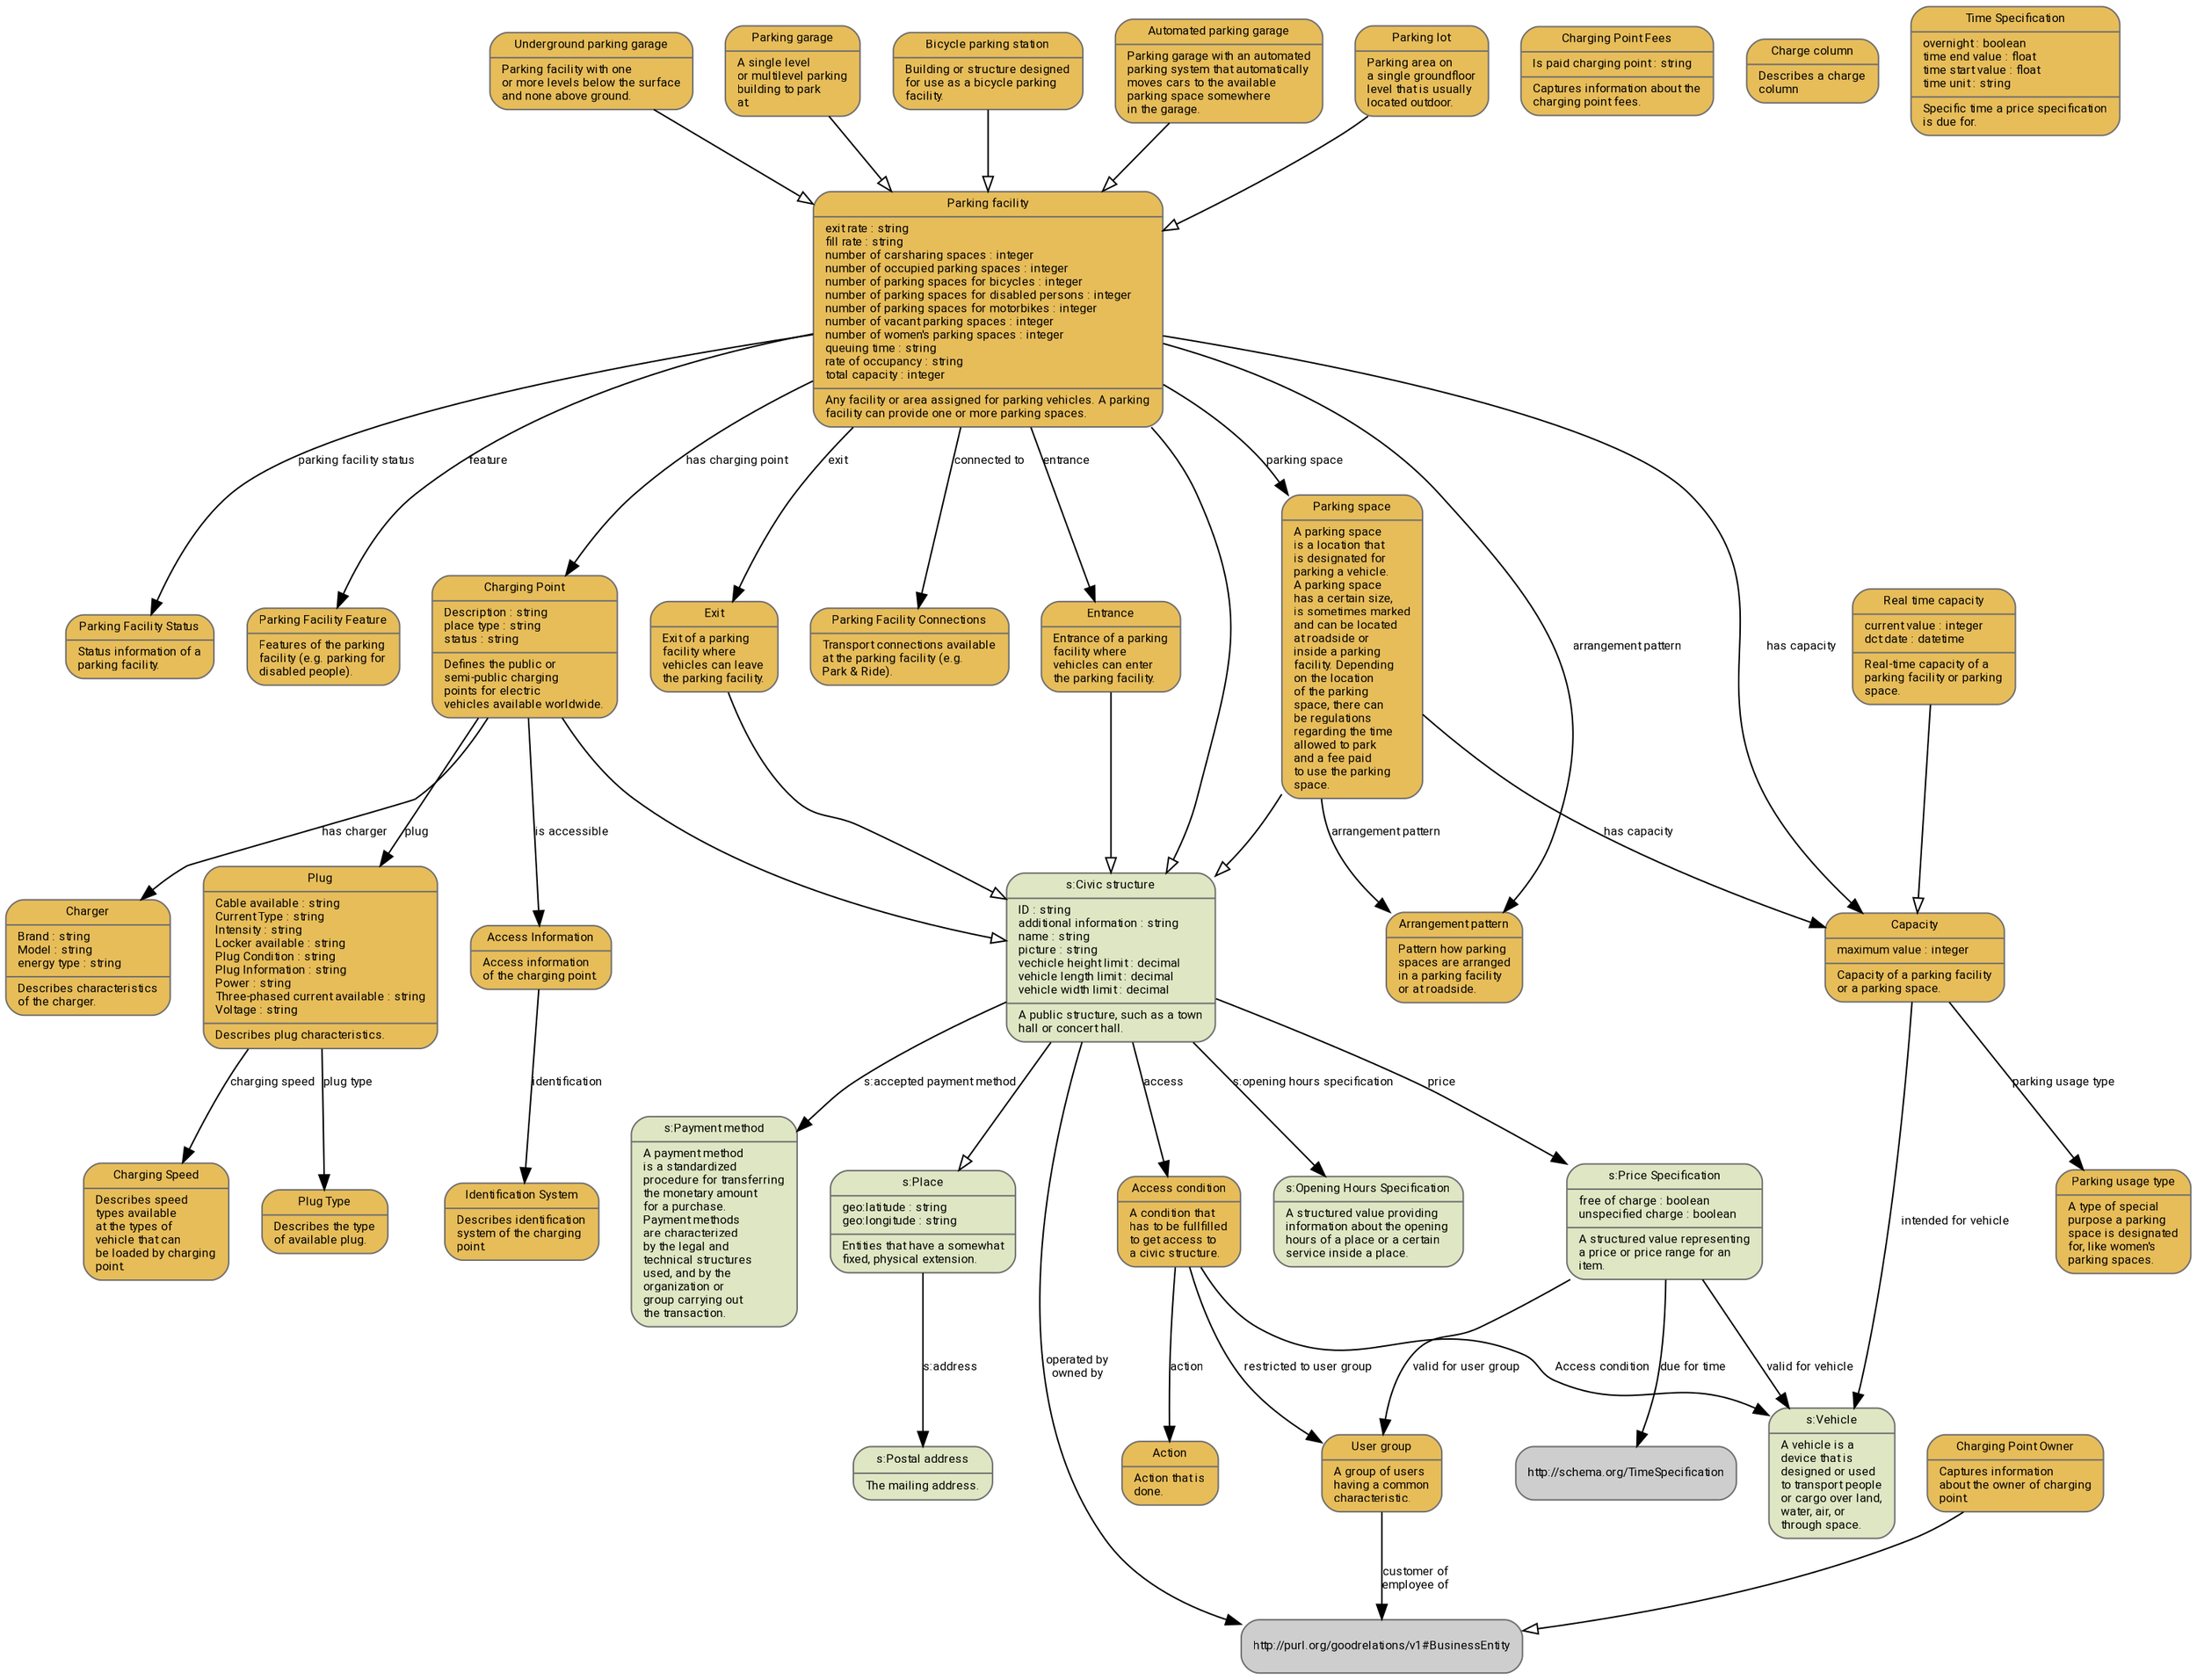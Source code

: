 digraph "MobiVoc: Open Mobility Vocabulary" {
        fontname = "Roboto"
        fontsize = 8
        dpi = 300
        overlap=false
        forcelabels=true
        nodesep=0.3
        ratio = fill
        margin=0

        node [
                fontname = "Roboto"
                fontsize = 8
                shape = "Mrecord"
                style=filled
                fontcolor=black
                fillcolor="#CECECE"
                color="#706f6f"
        ]

        edge [
                fontname = "Roboto"
                fontsize = 8
        ]
"http://schema.mobivoc.org/UndergroundParkingGarage" [label ="{Underground parking garage|Parking facility with one\lor more levels below the surface\land none above ground.\l}" fillcolor="#E7BD5A"]
"http://schema.mobivoc.org/Charger" [label ="{Charger|Brand : string\lModel : string\lenergy type : string\l| Describes characteristics\lof the charger.\l}" fillcolor="#E7BD5A"]
"http://schema.mobivoc.org/Action" [label ="{Action|Action that is\ldone.\l}" fillcolor="#E7BD5A"]
"http://schema.mobivoc.org/ParkingFacilityStatus" [label ="{Parking Facility Status|Status information of a\lparking facility.\l}" fillcolor="#E7BD5A"]
"http://schema.org/OpeningHoursSpecification" [label ="{s:Opening Hours Specification|A structured value providing\linformation about the opening\lhours of a place or a certain\lservice inside a place.\l}" fillcolor="0.2 0.15 0.9"]
"http://schema.mobivoc.org/PlugType" [label ="{Plug Type|Describes the type\lof available plug.\l}" fillcolor="#E7BD5A"]
"http://schema.mobivoc.org/ParkingFacilityFeature" [label ="{Parking Facility Feature|Features of the parking\lfacility (e.g. parking for\ldisabled people).\l}" fillcolor="#E7BD5A"]
"http://schema.mobivoc.org/ChargingPointFees" [label ="{Charging Point Fees|Is paid charging point : string\l| Captures information about the\lcharging point fees.\l}" fillcolor="#E7BD5A"]
"http://schema.mobivoc.org/ParkingFacility" [label ="{Parking facility|exit rate : string\lfill rate : string\lnumber of carsharing spaces : integer\lnumber of occupied parking spaces : integer\lnumber of parking spaces for bicycles : integer\lnumber of parking spaces for disabled persons : integer\lnumber of parking spaces for motorbikes : integer\lnumber of vacant parking spaces : integer\lnumber of women's parking spaces : integer\lqueuing time : string\lrate of occupancy : string\ltotal capacity : integer\l| Any facility or area assigned for parking vehicles. A parking\lfacility can provide one or more parking spaces.\l}" fillcolor="#E7BD5A"]
"http://schema.mobivoc.org/ParkingSpace" [label ="{Parking space|A parking space\lis a location that\lis designated for\lparking a vehicle.\lA parking space\lhas a certain size,\lis sometimes marked\land can be located\lat roadside or\linside a parking\lfacility. Depending\lon the location\lof the parking\lspace, there can\lbe regulations\lregarding the time\lallowed to park\land a fee paid\lto use the parking\lspace.\l}" fillcolor="#E7BD5A"]
"http://schema.mobivoc.org/ArrangementPattern" [label ="{Arrangement pattern|Pattern how parking\lspaces are arranged\lin a parking facility\lor at roadside.\l}" fillcolor="#E7BD5A"]
"http://schema.mobivoc.org/Plug" [label ="{Plug|Cable available : string\lCurrent Type : string\lIntensity : string\lLocker available : string\lPlug Condition : string\lPlug Information : string\lPower : string\lThree-phased current available : string\lVoltage : string\l| Describes  plug characteristics.\l}" fillcolor="#E7BD5A"]
"http://schema.org/PostalAddress" [label ="{s:Postal address|The mailing address.\l}" fillcolor="0.2 0.15 0.9"]
"http://schema.mobivoc.org/ParkingFacilityConnection" [label ="{Parking Facility Connections|Transport connections available\lat the parking facility (e.g.\lPark & Ride).\l}" fillcolor="#E7BD5A"]
"http://schema.mobivoc.org/UserGroup" [label ="{User group|A group of users\lhaving a common\lcharacteristic.\l}" fillcolor="#E7BD5A"]
"http://schema.mobivoc.org/ParkingGarage" [label ="{Parking garage|A single level\lor multilevel parking\lbuilding to park\lat.\l}" fillcolor="#E7BD5A"]
"http://schema.mobivoc.org/ParkingUsageType" [label ="{Parking usage type|A type of special\lpurpose a parking\lspace is designated\lfor, like women's\lparking spaces.\l}" fillcolor="#E7BD5A"]
"http://schema.org/Vehicle" [label ="{s:Vehicle|A vehicle is a\ldevice that is\ldesigned or used\lto transport people\lor cargo over land,\lwater, air, or\lthrough space.\l}" fillcolor="0.2 0.15 0.9"]
"http://schema.mobivoc.org/ChargingPointOwner" [label ="{Charging Point Owner|Captures information\labout the owner of charging\lpoint.\l}" fillcolor="#E7BD5A"]
"http://schema.mobivoc.org/BicycleParkingStation" [label ="{Bicycle parking station|Building or structure designed\lfor use as a bicycle parking\lfacility.\l}" fillcolor="#E7BD5A"]
"http://schema.mobivoc.org/ParkingFacilityEntrance" [label ="{Entrance|Entrance of a parking\lfacility where\lvehicles can enter\lthe parking facility.\l}" fillcolor="#E7BD5A"]
"http://schema.org/PriceSpecification" [label ="{s:Price Specification|free of charge : boolean\lunspecified charge : boolean\l| A structured value representing\la price or price range for an\litem.\l}" fillcolor="0.2 0.15 0.9"]
"http://schema.mobivoc.org/ChargingPoint" [label ="{Charging Point|Description : string\lplace type : string\lstatus : string\l| Defines the public or\lsemi-public charging\lpoints for electric\lvehicles available worldwide.\l}" fillcolor="#E7BD5A"]
"http://schema.mobivoc.org/ParkingFacilityExit" [label ="{Exit|Exit of a parking\lfacility where\lvehicles can leave\lthe parking facility.\l}" fillcolor="#E7BD5A"]
"http://schema.org/CivicStructure" [label ="{s:Civic structure|ID : string\ladditional information : string\lname : string\lpicture : string\lvechicle height limit : decimal\lvehicle length limit : decimal\lvehicle width limit : decimal\l| A public structure, such as a town\lhall or concert hall.\l}" fillcolor="0.2 0.15 0.9"]
"http://schema.mobivoc.org/RealTimeCapacity" [label ="{Real time capacity|current value : integer\ldct:date : datetime\l| Real-time capacity of a\lparking facility or parking\lspace.\l}" fillcolor="#E7BD5A"]
"http://schema.mobivoc.org/AccessInformation" [label ="{Access Information|Access information\lof the charging point.\l}" fillcolor="#E7BD5A"]
"http://schema.mobivoc.org/AccessCondition" [label ="{Access condition|A condition that\lhas to be fullfilled\lto get access to\la civic structure.\l}" fillcolor="#E7BD5A"]
"http://schema.mobivoc.org/Capacity" [label ="{Capacity|maximum value : integer\l| Capacity of a parking facility\lor a parking space.\l}" fillcolor="#E7BD5A"]
"http://schema.mobivoc.org/ChargeColumn" [label ="{Charge column|Describes a charge\lcolumn\l}" fillcolor="#E7BD5A"]
"http://schema.mobivoc.org/AutomatedParkingGarage" [label ="{Automated parking garage|Parking garage with an automated\lparking system that automatically\lmoves cars to the available\lparking space somewhere\lin the garage.\l}" fillcolor="#E7BD5A"]
"http://schema.org/Place" [label ="{s:Place|geo:latitude : string\lgeo:longitude : string\l| Entities that have a somewhat\lfixed, physical extension.\l}" fillcolor="0.2 0.15 0.9"]
"http://schema.mobivoc.org/ChargingSpeed" [label ="{Charging Speed|Describes speed\ltypes available\lat the types of\lvehicle that can\lbe loaded by charging\lpoint.\l}" fillcolor="#E7BD5A"]
"http://schema.mobivoc.org/TimeSpecification" [label ="{Time Specification|overnight : boolean\ltime end value : float\ltime start value : float\ltime unit : string\l| Specific time a price specification\lis due for.\l}" fillcolor="#E7BD5A"]
"http://schema.org/PaymentMethod" [label ="{s:Payment method|A payment method\lis a standardized\lprocedure for transferring\lthe monetary amount\lfor a purchase.\lPayment methods\lare characterized\lby the legal and\ltechnical structures\lused, and by the\lorganization or\lgroup carrying out\lthe transaction.\l}" fillcolor="0.2 0.15 0.9"]
"http://schema.mobivoc.org/ParkingLot" [label ="{Parking lot|Parking area on\la single groundfloor\llevel that is usually\llocated outdoor.\l}" fillcolor="#E7BD5A"]
"http://schema.mobivoc.org/IdentificationSystem" [label ="{Identification System|Describes identification\lsystem of the charging\lpoint.\l}" fillcolor="#E7BD5A"]
"http://schema.mobivoc.org/ParkingFacility" -> "http://schema.mobivoc.org/Capacity" [label="has capacity"]
"http://schema.mobivoc.org/ParkingFacility" -> "http://schema.mobivoc.org/ParkingFacilityFeature" [label="feature"]
"http://schema.mobivoc.org/ChargingPoint" -> "http://schema.mobivoc.org/Plug" [label="plug"]
"http://schema.org/CivicStructure" -> "http://schema.mobivoc.org/AccessCondition" [label="access"]
"http://schema.mobivoc.org/ParkingSpace" -> "http://schema.mobivoc.org/ArrangementPattern" [label="arrangement pattern"]
"http://schema.mobivoc.org/Capacity" -> "http://schema.org/Vehicle" [label="intended for vehicle"]
"http://schema.mobivoc.org/ParkingSpace" -> "http://schema.mobivoc.org/Capacity" [label="has capacity"]
"http://schema.mobivoc.org/AccessCondition" -> "http://schema.mobivoc.org/UserGroup" [label="restricted to user group"]
"http://schema.org/PriceSpecification" -> "http://schema.mobivoc.org/UserGroup" [label="valid for user group"]
"http://schema.mobivoc.org/AccessCondition" -> "http://schema.org/Vehicle" [label="Access condition"]
"http://schema.mobivoc.org/ParkingFacility" -> "http://schema.mobivoc.org/ParkingSpace" [label="parking space"]
"http://schema.mobivoc.org/ParkingFacility" -> "http://schema.mobivoc.org/ParkingFacilityEntrance" [label="entrance"]
"http://schema.mobivoc.org/ParkingFacility" -> "http://schema.mobivoc.org/ParkingFacilityExit" [label="exit"]
"http://schema.org/CivicStructure" -> "http://purl.org/goodrelations/v1#BusinessEntity" [label="operated by
owned by"]
"http://schema.mobivoc.org/Capacity" -> "http://schema.mobivoc.org/ParkingUsageType" [label="parking usage type"]
"http://schema.mobivoc.org/Plug" -> "http://schema.mobivoc.org/PlugType" [label="plug type"]
"http://schema.mobivoc.org/ChargingPoint" -> "http://schema.mobivoc.org/AccessInformation" [label="is accessible"]
"http://schema.mobivoc.org/ParkingFacility" -> "http://schema.mobivoc.org/ParkingFacilityStatus" [label="parking facility status"]
"http://schema.mobivoc.org/ParkingFacility" -> "http://schema.mobivoc.org/ArrangementPattern" [label="arrangement pattern"]
"http://schema.mobivoc.org/ParkingFacility" -> "http://schema.mobivoc.org/ParkingFacilityConnection" [label="connected to"]
"http://schema.org/CivicStructure" -> "http://schema.org/OpeningHoursSpecification" [label="s:opening hours specification"]
"http://schema.mobivoc.org/AccessInformation" -> "http://schema.mobivoc.org/IdentificationSystem" [label="identification"]
"http://schema.mobivoc.org/ParkingFacility" -> "http://schema.mobivoc.org/ChargingPoint" [label="has charging point"]
"http://schema.org/CivicStructure" -> "http://schema.org/PaymentMethod" [label="s:accepted payment method"]
"http://schema.org/PriceSpecification" -> "http://schema.org/Vehicle" [label="valid for vehicle"]
"http://schema.org/CivicStructure" -> "http://schema.org/PriceSpecification" [label="price"]
"http://schema.mobivoc.org/UserGroup" -> "http://purl.org/goodrelations/v1#BusinessEntity" [label="customer of
employee of"]
"http://schema.org/PriceSpecification" -> "http://schema.org/TimeSpecification" [label="due for time"]
"http://schema.org/Place" -> "http://schema.org/PostalAddress" [label="s:address"]
"http://schema.mobivoc.org/ChargingPoint" -> "http://schema.mobivoc.org/Charger" [label="has charger"]
"http://schema.mobivoc.org/Plug" -> "http://schema.mobivoc.org/ChargingSpeed" [label="charging speed"]
"http://schema.mobivoc.org/AccessCondition" -> "http://schema.mobivoc.org/Action" [label="action"]
"http://schema.mobivoc.org/ParkingFacility" -> "http://schema.org/CivicStructure" [arrowhead = "empty"]
"http://schema.mobivoc.org/BicycleParkingStation" -> "http://schema.mobivoc.org/ParkingFacility" [arrowhead = "empty"]
"http://schema.mobivoc.org/AutomatedParkingGarage" -> "http://schema.mobivoc.org/ParkingFacility" [arrowhead = "empty"]
"http://schema.mobivoc.org/ChargingPointOwner" -> "http://purl.org/goodrelations/v1#BusinessEntity" [arrowhead = "empty"]
"http://schema.mobivoc.org/ParkingFacilityExit" -> "http://schema.org/CivicStructure" [arrowhead = "empty"]
"http://schema.mobivoc.org/RealTimeCapacity" -> "http://schema.mobivoc.org/Capacity" [arrowhead = "empty"]
"http://schema.org/CivicStructure" -> "http://schema.org/Place" [arrowhead = "empty"]
"http://schema.mobivoc.org/ParkingSpace" -> "http://schema.org/CivicStructure" [arrowhead = "empty"]
"http://schema.mobivoc.org/ParkingLot" -> "http://schema.mobivoc.org/ParkingFacility" [arrowhead = "empty"]
"http://schema.mobivoc.org/UndergroundParkingGarage" -> "http://schema.mobivoc.org/ParkingFacility" [arrowhead = "empty"]
"http://schema.mobivoc.org/ParkingFacilityEntrance" -> "http://schema.org/CivicStructure" [arrowhead = "empty"]
"http://schema.mobivoc.org/ChargingPoint" -> "http://schema.org/CivicStructure" [arrowhead = "empty"]
"http://schema.mobivoc.org/ParkingGarage" -> "http://schema.mobivoc.org/ParkingFacility" [arrowhead = "empty"]
}
